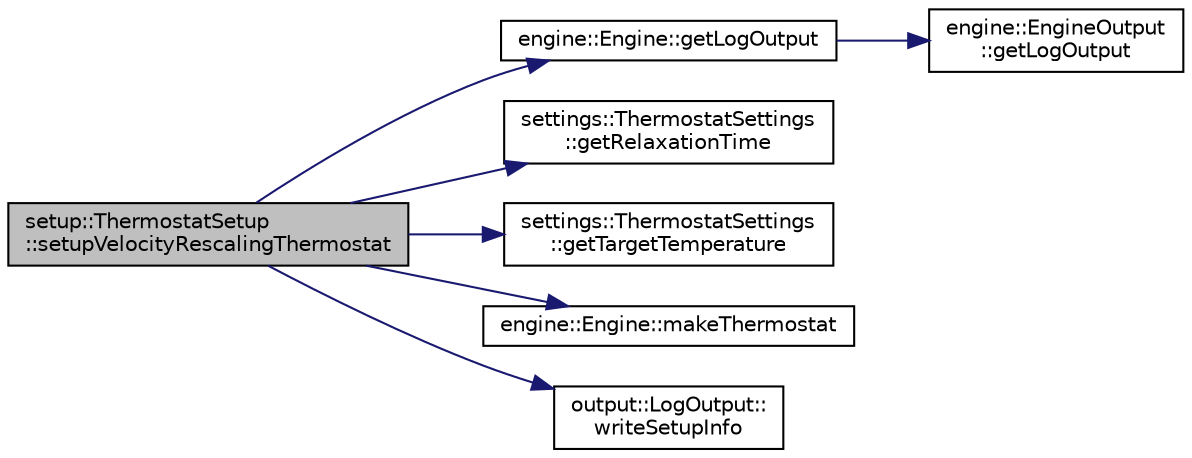 digraph "setup::ThermostatSetup::setupVelocityRescalingThermostat"
{
 // LATEX_PDF_SIZE
  edge [fontname="Helvetica",fontsize="10",labelfontname="Helvetica",labelfontsize="10"];
  node [fontname="Helvetica",fontsize="10",shape=record];
  rankdir="LR";
  Node1 [label="setup::ThermostatSetup\l::setupVelocityRescalingThermostat",height=0.2,width=0.4,color="black", fillcolor="grey75", style="filled", fontcolor="black",tooltip="setup velocity rescaling thermostat"];
  Node1 -> Node2 [color="midnightblue",fontsize="10",style="solid",fontname="Helvetica"];
  Node2 [label="engine::Engine::getLogOutput",height=0.2,width=0.4,color="black", fillcolor="white", style="filled",URL="$classengine_1_1Engine.html#a3950b4630f1ee3f6e2b1715476d50344",tooltip=" "];
  Node2 -> Node3 [color="midnightblue",fontsize="10",style="solid",fontname="Helvetica"];
  Node3 [label="engine::EngineOutput\l::getLogOutput",height=0.2,width=0.4,color="black", fillcolor="white", style="filled",URL="$classengine_1_1EngineOutput.html#abfb9cb9e98a2ec40256b37ee976f7b23",tooltip=" "];
  Node1 -> Node4 [color="midnightblue",fontsize="10",style="solid",fontname="Helvetica"];
  Node4 [label="settings::ThermostatSettings\l::getRelaxationTime",height=0.2,width=0.4,color="black", fillcolor="white", style="filled",URL="$classsettings_1_1ThermostatSettings.html#ad15f77ac19e44b36f71e89435eff22a0",tooltip=" "];
  Node1 -> Node5 [color="midnightblue",fontsize="10",style="solid",fontname="Helvetica"];
  Node5 [label="settings::ThermostatSettings\l::getTargetTemperature",height=0.2,width=0.4,color="black", fillcolor="white", style="filled",URL="$classsettings_1_1ThermostatSettings.html#af42d97851263a47d70ccd20e62744be3",tooltip=" "];
  Node1 -> Node6 [color="midnightblue",fontsize="10",style="solid",fontname="Helvetica"];
  Node6 [label="engine::Engine::makeThermostat",height=0.2,width=0.4,color="black", fillcolor="white", style="filled",URL="$classengine_1_1Engine.html#aa8c0994ecd92c8f358248cf12d9e6495",tooltip=" "];
  Node1 -> Node7 [color="midnightblue",fontsize="10",style="solid",fontname="Helvetica"];
  Node7 [label="output::LogOutput::\lwriteSetupInfo",height=0.2,width=0.4,color="black", fillcolor="white", style="filled",URL="$classoutput_1_1LogOutput.html#a41b360fc891f03f3d6afcf67f771e9cc",tooltip="write a message to inform about the setup"];
}
